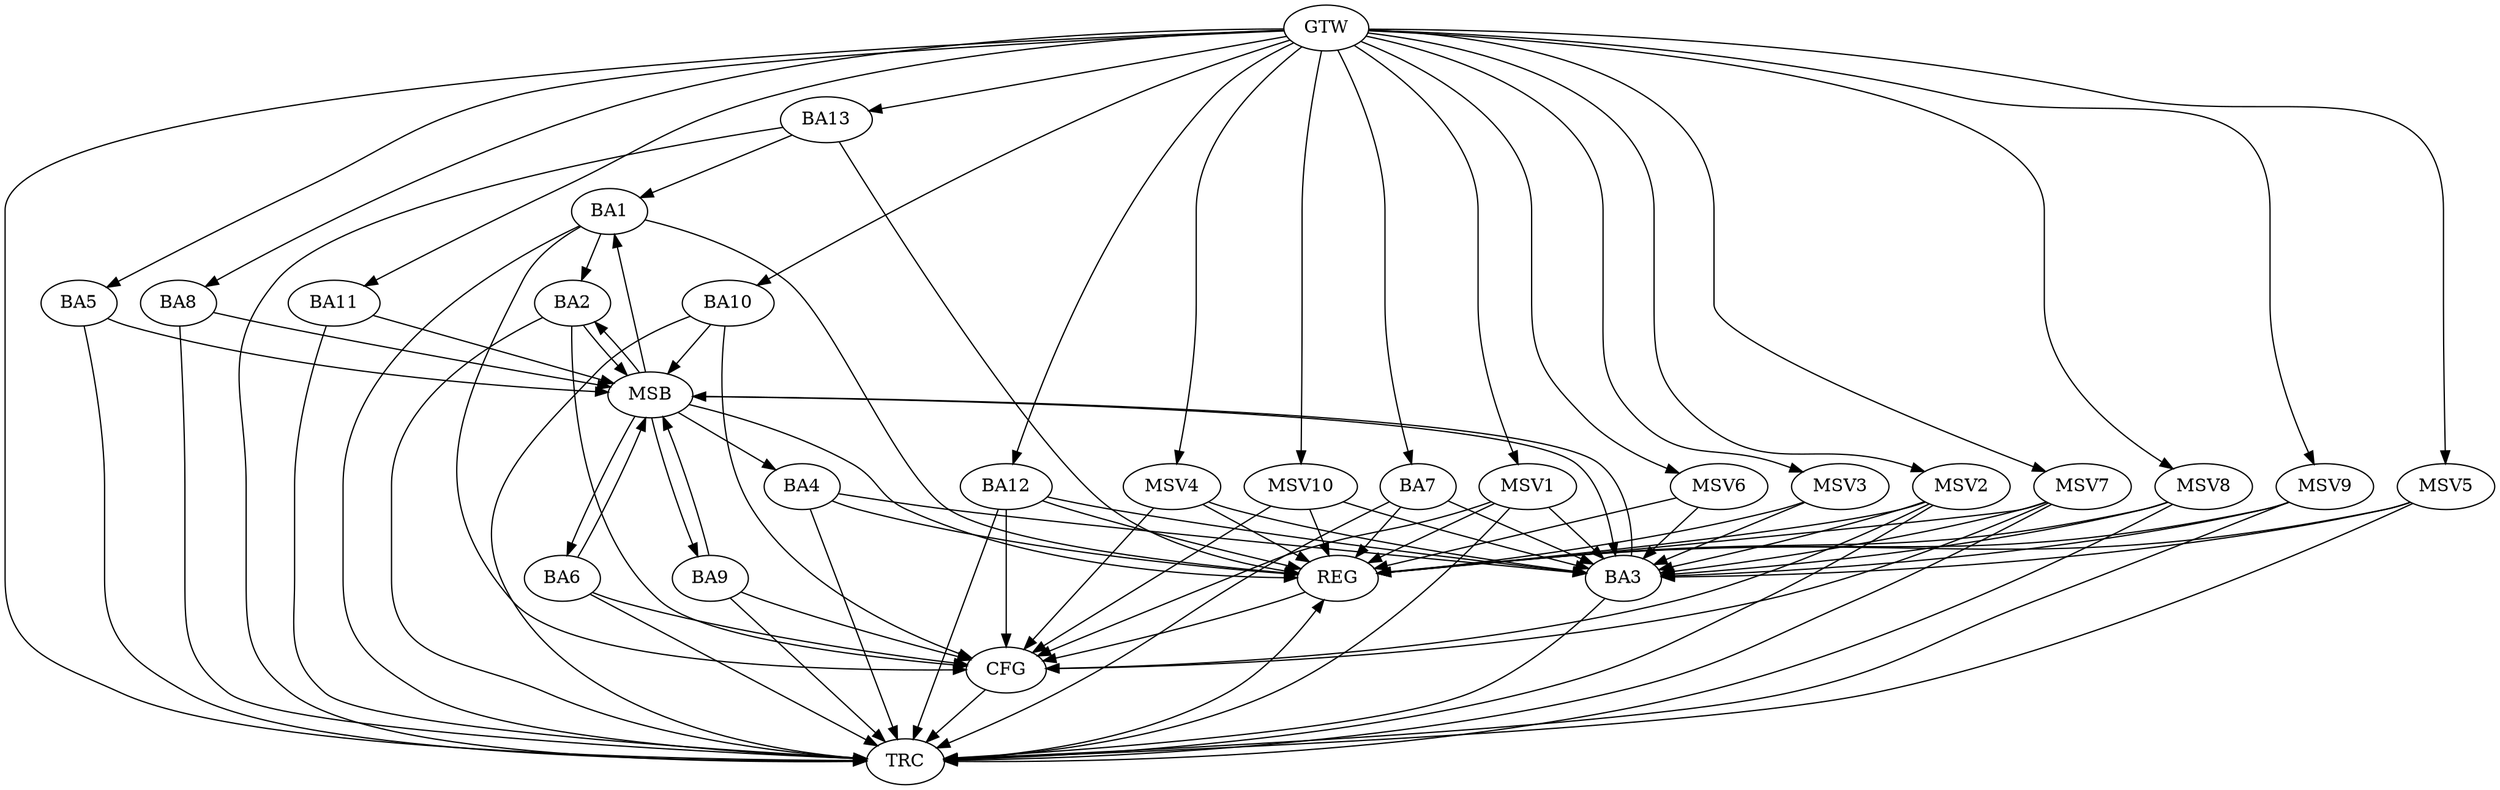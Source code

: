 strict digraph G {
  BA1 [ label="BA1" ];
  BA2 [ label="BA2" ];
  BA3 [ label="BA3" ];
  BA4 [ label="BA4" ];
  BA5 [ label="BA5" ];
  BA6 [ label="BA6" ];
  BA7 [ label="BA7" ];
  BA8 [ label="BA8" ];
  BA9 [ label="BA9" ];
  BA10 [ label="BA10" ];
  BA11 [ label="BA11" ];
  BA12 [ label="BA12" ];
  BA13 [ label="BA13" ];
  GTW [ label="GTW" ];
  REG [ label="REG" ];
  MSB [ label="MSB" ];
  CFG [ label="CFG" ];
  TRC [ label="TRC" ];
  MSV1 [ label="MSV1" ];
  MSV2 [ label="MSV2" ];
  MSV3 [ label="MSV3" ];
  MSV4 [ label="MSV4" ];
  MSV5 [ label="MSV5" ];
  MSV6 [ label="MSV6" ];
  MSV7 [ label="MSV7" ];
  MSV8 [ label="MSV8" ];
  MSV9 [ label="MSV9" ];
  MSV10 [ label="MSV10" ];
  BA1 -> BA2;
  BA4 -> BA3;
  BA7 -> BA3;
  BA12 -> BA3;
  BA13 -> BA1;
  GTW -> BA5;
  GTW -> BA7;
  GTW -> BA8;
  GTW -> BA10;
  GTW -> BA11;
  GTW -> BA12;
  GTW -> BA13;
  BA1 -> REG;
  BA4 -> REG;
  BA7 -> REG;
  BA12 -> REG;
  BA13 -> REG;
  BA2 -> MSB;
  MSB -> BA1;
  MSB -> REG;
  BA3 -> MSB;
  MSB -> BA2;
  BA5 -> MSB;
  BA6 -> MSB;
  BA8 -> MSB;
  MSB -> BA4;
  BA9 -> MSB;
  MSB -> BA3;
  BA10 -> MSB;
  MSB -> BA9;
  BA11 -> MSB;
  MSB -> BA6;
  BA1 -> CFG;
  BA6 -> CFG;
  BA12 -> CFG;
  BA9 -> CFG;
  BA10 -> CFG;
  BA2 -> CFG;
  REG -> CFG;
  BA1 -> TRC;
  BA2 -> TRC;
  BA3 -> TRC;
  BA4 -> TRC;
  BA5 -> TRC;
  BA6 -> TRC;
  BA7 -> TRC;
  BA8 -> TRC;
  BA9 -> TRC;
  BA10 -> TRC;
  BA11 -> TRC;
  BA12 -> TRC;
  BA13 -> TRC;
  GTW -> TRC;
  CFG -> TRC;
  TRC -> REG;
  MSV1 -> BA3;
  GTW -> MSV1;
  MSV1 -> REG;
  MSV1 -> TRC;
  MSV1 -> CFG;
  MSV2 -> BA3;
  GTW -> MSV2;
  MSV2 -> REG;
  MSV2 -> TRC;
  MSV2 -> CFG;
  MSV3 -> BA3;
  GTW -> MSV3;
  MSV3 -> REG;
  MSV4 -> BA3;
  GTW -> MSV4;
  MSV4 -> REG;
  MSV4 -> CFG;
  MSV5 -> BA3;
  MSV6 -> BA3;
  GTW -> MSV5;
  MSV5 -> REG;
  MSV5 -> TRC;
  GTW -> MSV6;
  MSV6 -> REG;
  MSV7 -> BA3;
  GTW -> MSV7;
  MSV7 -> REG;
  MSV7 -> TRC;
  MSV7 -> CFG;
  MSV8 -> BA3;
  MSV9 -> BA3;
  GTW -> MSV8;
  MSV8 -> REG;
  MSV8 -> TRC;
  GTW -> MSV9;
  MSV9 -> REG;
  MSV9 -> TRC;
  MSV10 -> BA3;
  GTW -> MSV10;
  MSV10 -> REG;
  MSV10 -> CFG;
}
